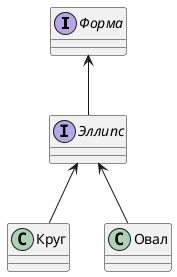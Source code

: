 @startuml

interface Форма
interface Эллипс
class Круг
class Овал

'ветка элипсов
Форма <-- Эллипс
Эллипс <-- Круг
Эллипс <-- Овал
@enduml